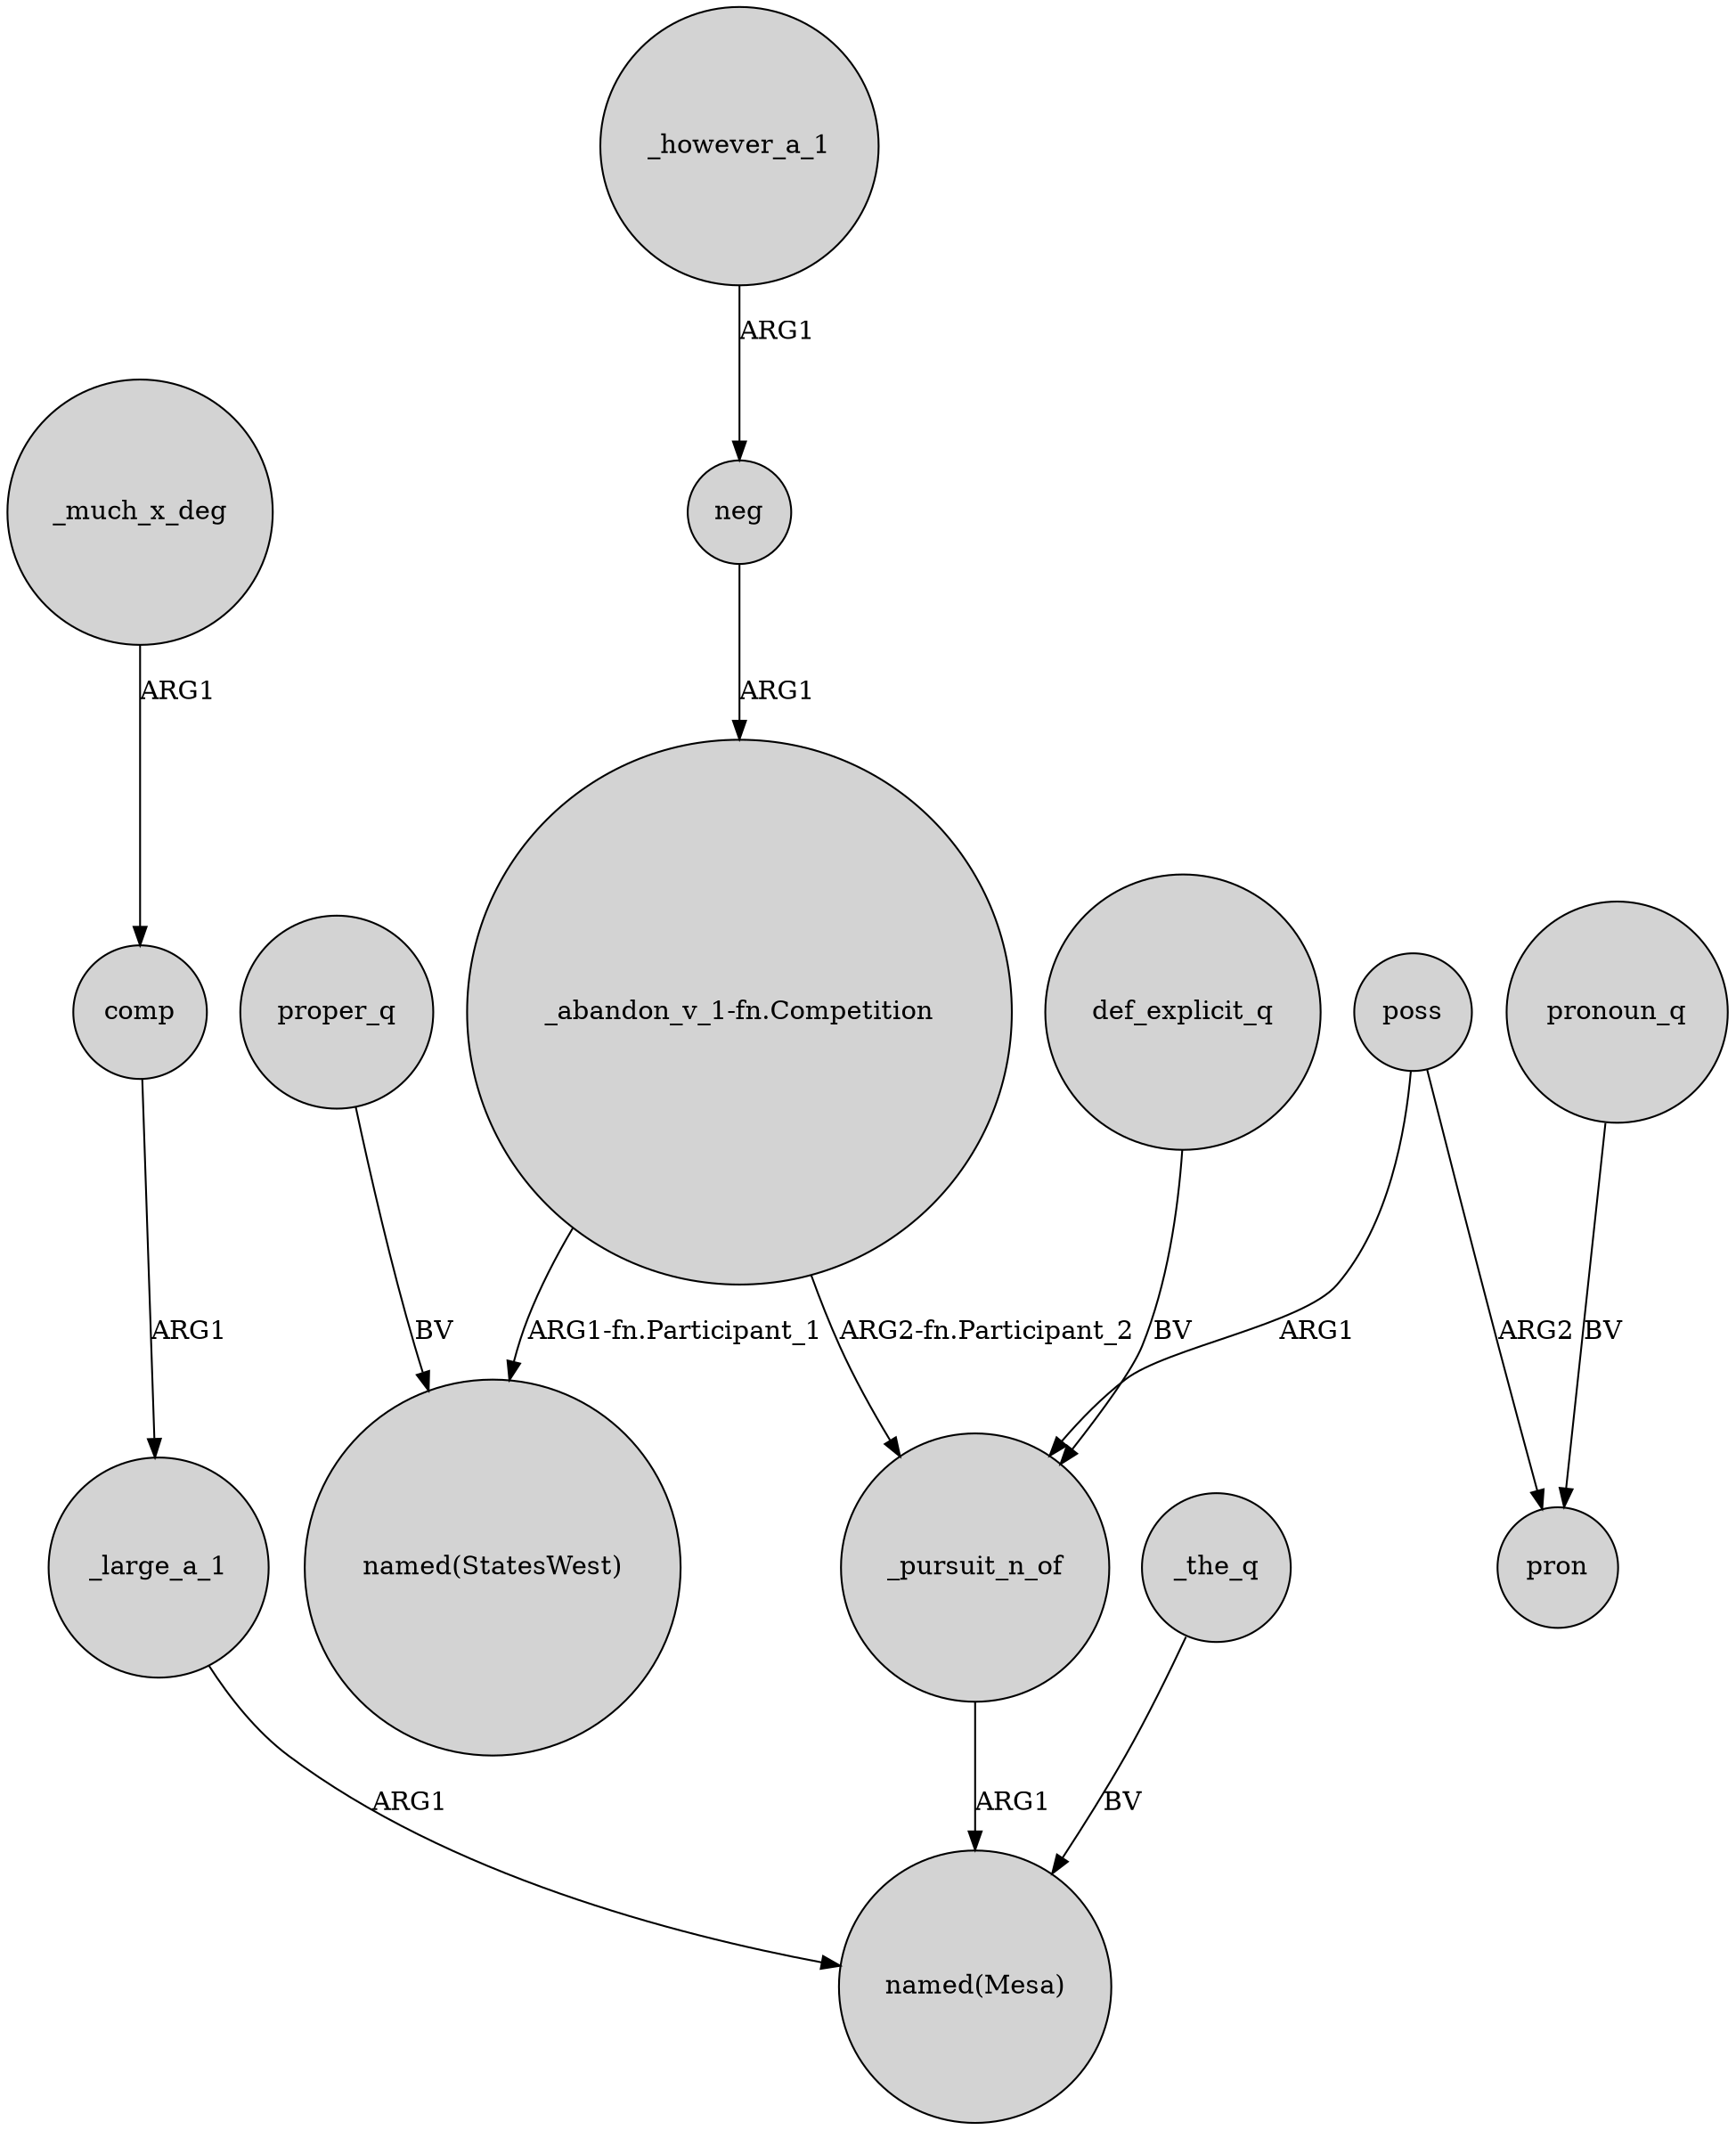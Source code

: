 digraph {
	node [shape=circle style=filled]
	neg -> "_abandon_v_1-fn.Competition" [label=ARG1]
	_large_a_1 -> "named(Mesa)" [label=ARG1]
	"_abandon_v_1-fn.Competition" -> "named(StatesWest)" [label="ARG1-fn.Participant_1"]
	poss -> _pursuit_n_of [label=ARG1]
	_pursuit_n_of -> "named(Mesa)" [label=ARG1]
	_the_q -> "named(Mesa)" [label=BV]
	def_explicit_q -> _pursuit_n_of [label=BV]
	_much_x_deg -> comp [label=ARG1]
	_however_a_1 -> neg [label=ARG1]
	comp -> _large_a_1 [label=ARG1]
	proper_q -> "named(StatesWest)" [label=BV]
	pronoun_q -> pron [label=BV]
	"_abandon_v_1-fn.Competition" -> _pursuit_n_of [label="ARG2-fn.Participant_2"]
	poss -> pron [label=ARG2]
}
